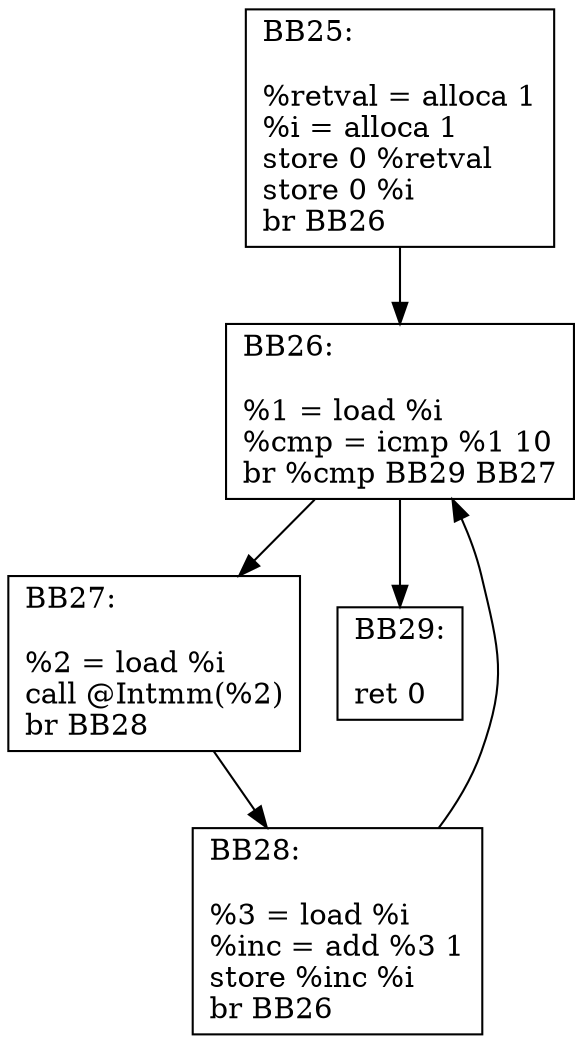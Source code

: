 digraph "CFG for 'main' function" {
BB25 [shape=record, label="{BB25:\l\l
%retval = alloca 1\l
%i = alloca 1\l
store 0 %retval\l
store 0 %i\l
br BB26\l
}"];
BB25 -> BB26
BB26 [shape=record, label="{BB26:\l\l
%1 = load %i\l
%cmp = icmp %1 10\l
br %cmp BB29 BB27\l
}"];
BB26 -> BB27
BB26 -> BB29
BB27 [shape=record, label="{BB27:\l\l
%2 = load %i\l
call @Intmm(%2)\lbr BB28\l
}"];
BB27 -> BB28
BB28 [shape=record, label="{BB28:\l\l
%3 = load %i\l
%inc = add %3 1\l
store %inc %i\l
br BB26\l
}"];
BB28 -> BB26
BB29 [shape=record, label="{BB29:\l\l
ret 0\l
}"];
}
